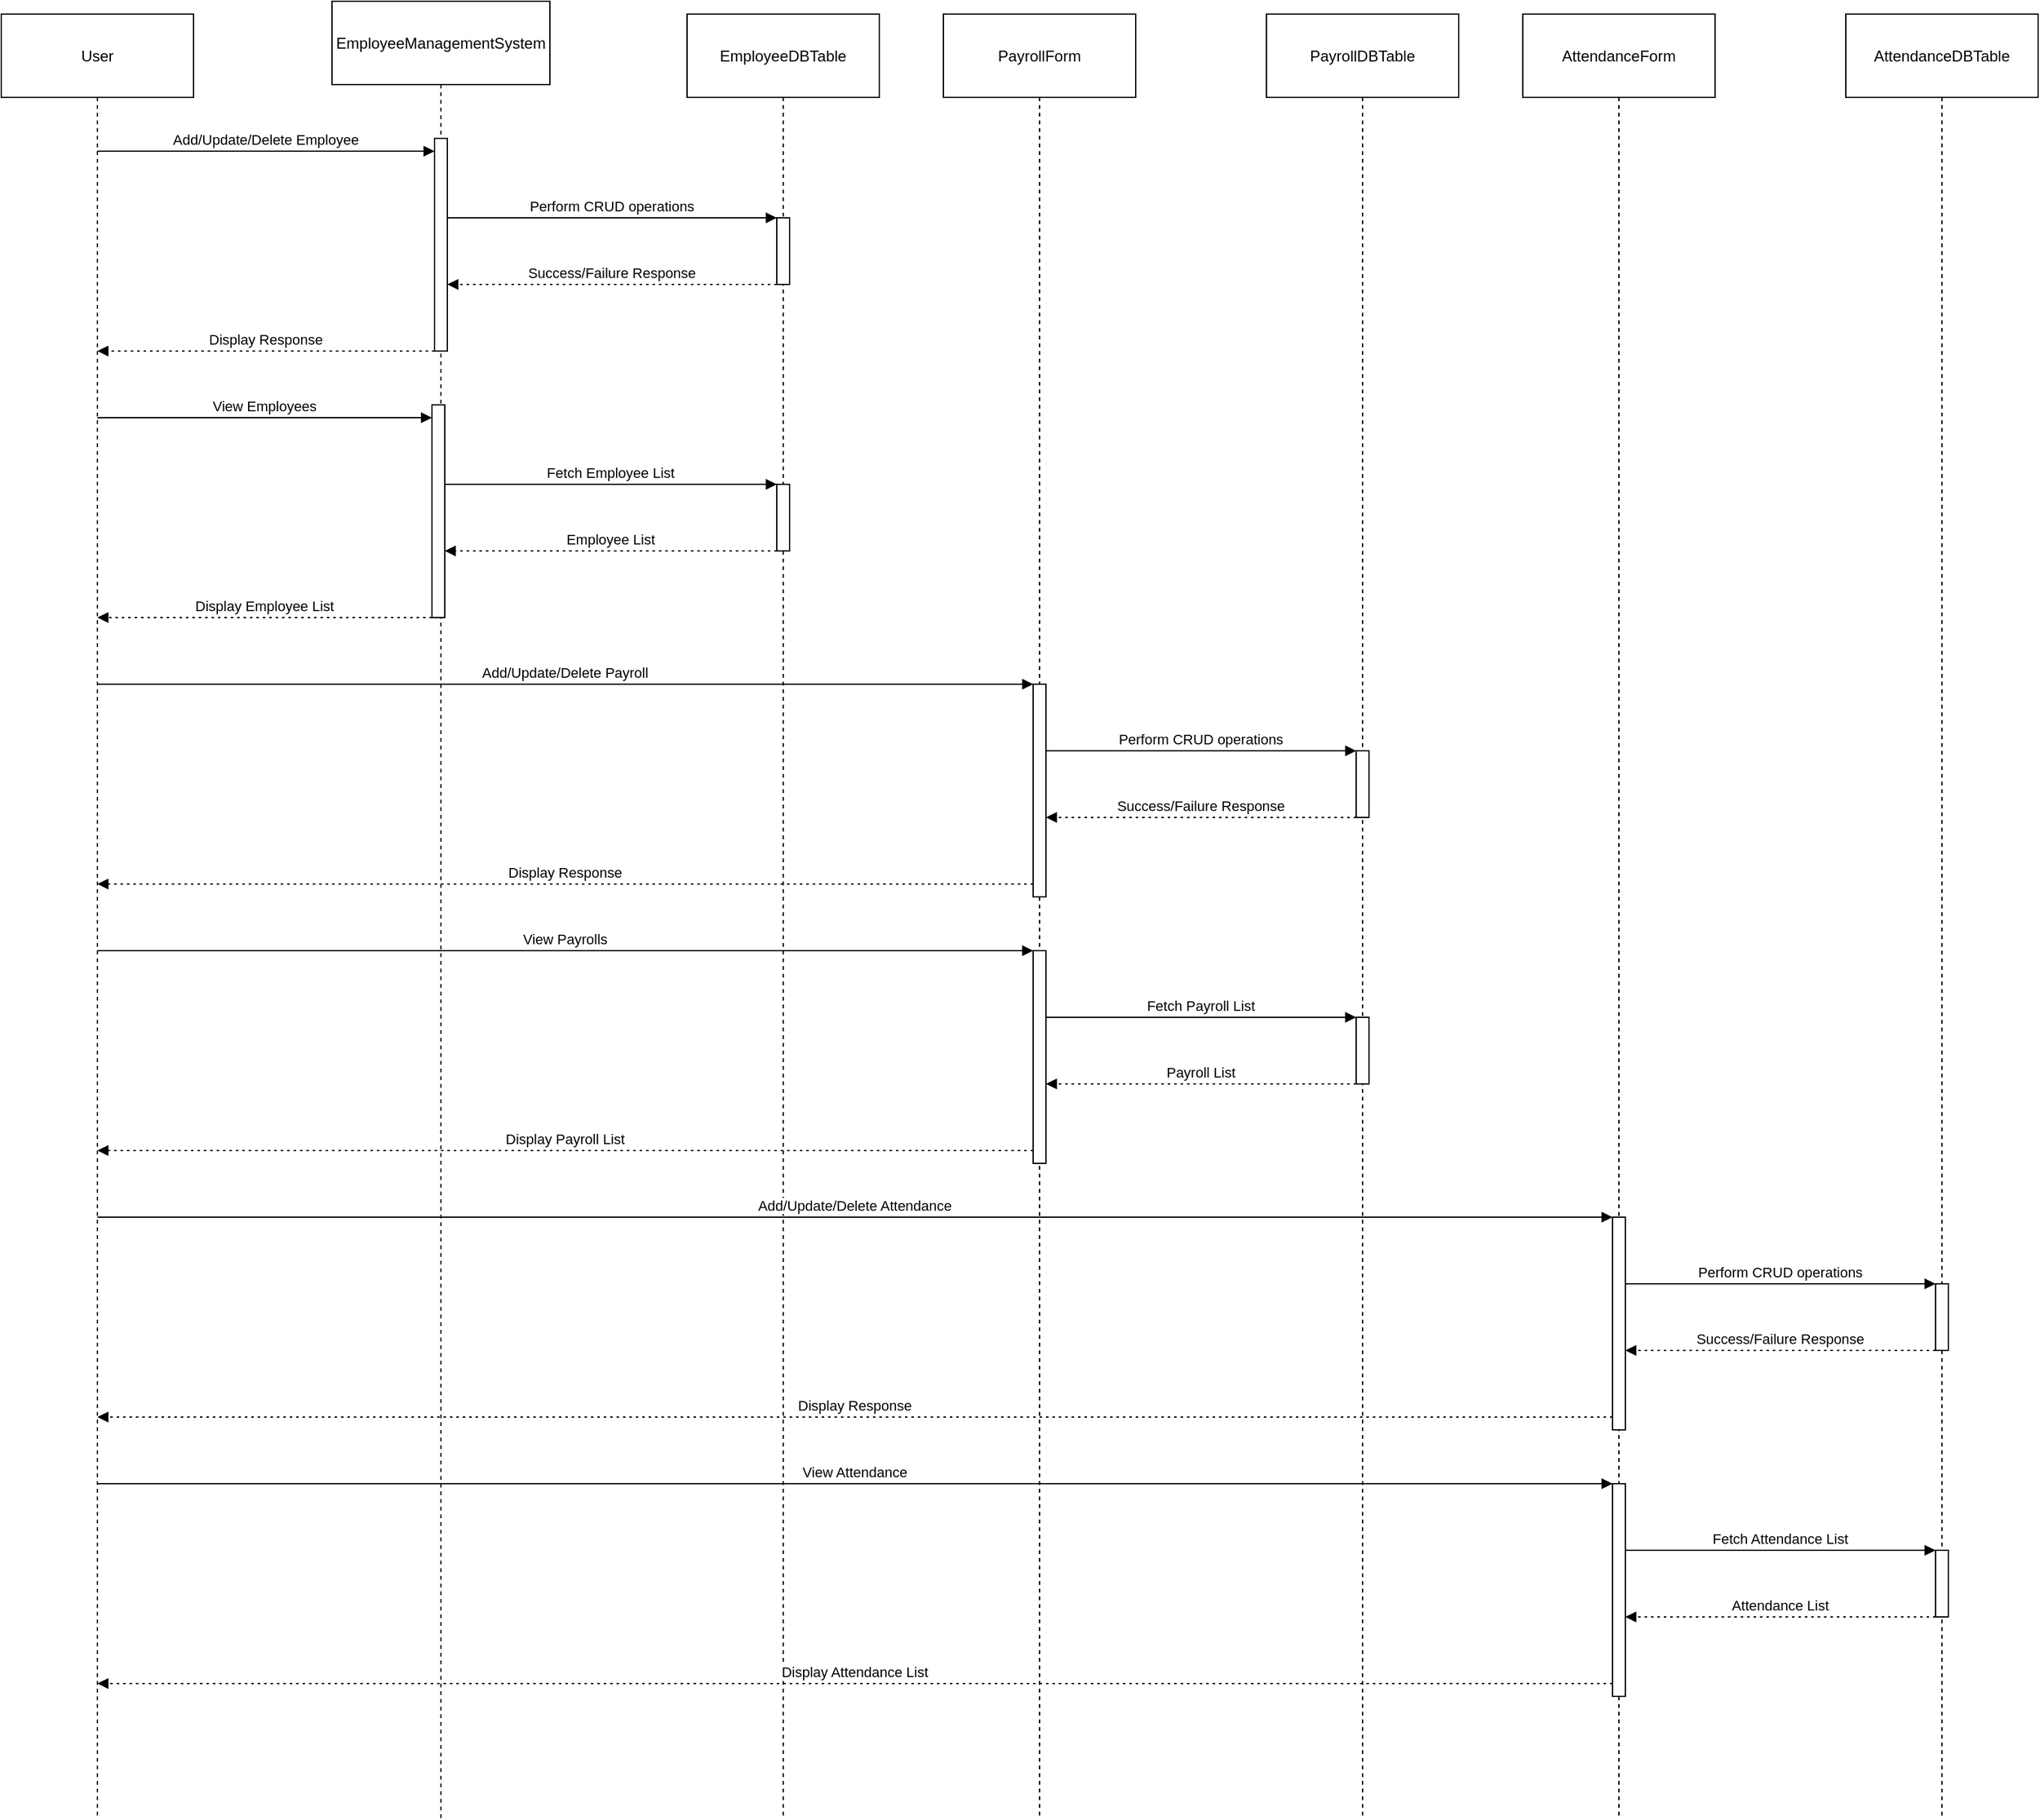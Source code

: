 <mxfile version="24.4.4" type="device">
  <diagram name="Page-1" id="FZE5oNrSAehELrIdYmne">
    <mxGraphModel dx="986" dy="467" grid="1" gridSize="10" guides="1" tooltips="1" connect="1" arrows="1" fold="1" page="1" pageScale="1" pageWidth="850" pageHeight="1100" math="0" shadow="0">
      <root>
        <mxCell id="0" />
        <mxCell id="1" parent="0" />
        <mxCell id="Ry9jA5pQjCQYoDPNr2ZG-1" value="User" style="shape=umlLifeline;perimeter=lifelinePerimeter;whiteSpace=wrap;container=1;dropTarget=0;collapsible=0;recursiveResize=0;outlineConnect=0;portConstraint=eastwest;newEdgeStyle={&quot;edgeStyle&quot;:&quot;elbowEdgeStyle&quot;,&quot;elbow&quot;:&quot;vertical&quot;,&quot;curved&quot;:0,&quot;rounded&quot;:0};size=65;" vertex="1" parent="1">
          <mxGeometry x="20" y="20" width="150" height="1408" as="geometry" />
        </mxCell>
        <mxCell id="Ry9jA5pQjCQYoDPNr2ZG-2" value="EmployeeManagementSystem" style="shape=umlLifeline;perimeter=lifelinePerimeter;whiteSpace=wrap;container=1;dropTarget=0;collapsible=0;recursiveResize=0;outlineConnect=0;portConstraint=eastwest;newEdgeStyle={&quot;edgeStyle&quot;:&quot;elbowEdgeStyle&quot;,&quot;elbow&quot;:&quot;vertical&quot;,&quot;curved&quot;:0,&quot;rounded&quot;:0};size=65;" vertex="1" parent="1">
          <mxGeometry x="278" y="10" width="170" height="1418" as="geometry" />
        </mxCell>
        <mxCell id="Ry9jA5pQjCQYoDPNr2ZG-3" value="" style="points=[];perimeter=orthogonalPerimeter;outlineConnect=0;targetShapes=umlLifeline;portConstraint=eastwest;newEdgeStyle={&quot;edgeStyle&quot;:&quot;elbowEdgeStyle&quot;,&quot;elbow&quot;:&quot;vertical&quot;,&quot;curved&quot;:0,&quot;rounded&quot;:0}" vertex="1" parent="Ry9jA5pQjCQYoDPNr2ZG-2">
          <mxGeometry x="80" y="107" width="10" height="166" as="geometry" />
        </mxCell>
        <mxCell id="Ry9jA5pQjCQYoDPNr2ZG-4" value="" style="points=[];perimeter=orthogonalPerimeter;outlineConnect=0;targetShapes=umlLifeline;portConstraint=eastwest;newEdgeStyle={&quot;edgeStyle&quot;:&quot;elbowEdgeStyle&quot;,&quot;elbow&quot;:&quot;vertical&quot;,&quot;curved&quot;:0,&quot;rounded&quot;:0}" vertex="1" parent="Ry9jA5pQjCQYoDPNr2ZG-2">
          <mxGeometry x="78" y="315" width="10" height="166" as="geometry" />
        </mxCell>
        <mxCell id="Ry9jA5pQjCQYoDPNr2ZG-5" value="EmployeeDBTable" style="shape=umlLifeline;perimeter=lifelinePerimeter;whiteSpace=wrap;container=1;dropTarget=0;collapsible=0;recursiveResize=0;outlineConnect=0;portConstraint=eastwest;newEdgeStyle={&quot;edgeStyle&quot;:&quot;elbowEdgeStyle&quot;,&quot;elbow&quot;:&quot;vertical&quot;,&quot;curved&quot;:0,&quot;rounded&quot;:0};size=65;" vertex="1" parent="1">
          <mxGeometry x="555" y="20" width="150" height="1408" as="geometry" />
        </mxCell>
        <mxCell id="Ry9jA5pQjCQYoDPNr2ZG-6" value="" style="points=[];perimeter=orthogonalPerimeter;outlineConnect=0;targetShapes=umlLifeline;portConstraint=eastwest;newEdgeStyle={&quot;edgeStyle&quot;:&quot;elbowEdgeStyle&quot;,&quot;elbow&quot;:&quot;vertical&quot;,&quot;curved&quot;:0,&quot;rounded&quot;:0}" vertex="1" parent="Ry9jA5pQjCQYoDPNr2ZG-5">
          <mxGeometry x="70" y="159" width="10" height="52" as="geometry" />
        </mxCell>
        <mxCell id="Ry9jA5pQjCQYoDPNr2ZG-7" value="" style="points=[];perimeter=orthogonalPerimeter;outlineConnect=0;targetShapes=umlLifeline;portConstraint=eastwest;newEdgeStyle={&quot;edgeStyle&quot;:&quot;elbowEdgeStyle&quot;,&quot;elbow&quot;:&quot;vertical&quot;,&quot;curved&quot;:0,&quot;rounded&quot;:0}" vertex="1" parent="Ry9jA5pQjCQYoDPNr2ZG-5">
          <mxGeometry x="70" y="367" width="10" height="52" as="geometry" />
        </mxCell>
        <mxCell id="Ry9jA5pQjCQYoDPNr2ZG-8" value="PayrollForm" style="shape=umlLifeline;perimeter=lifelinePerimeter;whiteSpace=wrap;container=1;dropTarget=0;collapsible=0;recursiveResize=0;outlineConnect=0;portConstraint=eastwest;newEdgeStyle={&quot;edgeStyle&quot;:&quot;elbowEdgeStyle&quot;,&quot;elbow&quot;:&quot;vertical&quot;,&quot;curved&quot;:0,&quot;rounded&quot;:0};size=65;" vertex="1" parent="1">
          <mxGeometry x="755" y="20" width="150" height="1408" as="geometry" />
        </mxCell>
        <mxCell id="Ry9jA5pQjCQYoDPNr2ZG-9" value="" style="points=[];perimeter=orthogonalPerimeter;outlineConnect=0;targetShapes=umlLifeline;portConstraint=eastwest;newEdgeStyle={&quot;edgeStyle&quot;:&quot;elbowEdgeStyle&quot;,&quot;elbow&quot;:&quot;vertical&quot;,&quot;curved&quot;:0,&quot;rounded&quot;:0}" vertex="1" parent="Ry9jA5pQjCQYoDPNr2ZG-8">
          <mxGeometry x="70" y="523" width="10" height="166" as="geometry" />
        </mxCell>
        <mxCell id="Ry9jA5pQjCQYoDPNr2ZG-10" value="" style="points=[];perimeter=orthogonalPerimeter;outlineConnect=0;targetShapes=umlLifeline;portConstraint=eastwest;newEdgeStyle={&quot;edgeStyle&quot;:&quot;elbowEdgeStyle&quot;,&quot;elbow&quot;:&quot;vertical&quot;,&quot;curved&quot;:0,&quot;rounded&quot;:0}" vertex="1" parent="Ry9jA5pQjCQYoDPNr2ZG-8">
          <mxGeometry x="70" y="731" width="10" height="166" as="geometry" />
        </mxCell>
        <mxCell id="Ry9jA5pQjCQYoDPNr2ZG-11" value="PayrollDBTable" style="shape=umlLifeline;perimeter=lifelinePerimeter;whiteSpace=wrap;container=1;dropTarget=0;collapsible=0;recursiveResize=0;outlineConnect=0;portConstraint=eastwest;newEdgeStyle={&quot;edgeStyle&quot;:&quot;elbowEdgeStyle&quot;,&quot;elbow&quot;:&quot;vertical&quot;,&quot;curved&quot;:0,&quot;rounded&quot;:0};size=65;" vertex="1" parent="1">
          <mxGeometry x="1007" y="20" width="150" height="1408" as="geometry" />
        </mxCell>
        <mxCell id="Ry9jA5pQjCQYoDPNr2ZG-12" value="" style="points=[];perimeter=orthogonalPerimeter;outlineConnect=0;targetShapes=umlLifeline;portConstraint=eastwest;newEdgeStyle={&quot;edgeStyle&quot;:&quot;elbowEdgeStyle&quot;,&quot;elbow&quot;:&quot;vertical&quot;,&quot;curved&quot;:0,&quot;rounded&quot;:0}" vertex="1" parent="Ry9jA5pQjCQYoDPNr2ZG-11">
          <mxGeometry x="70" y="575" width="10" height="52" as="geometry" />
        </mxCell>
        <mxCell id="Ry9jA5pQjCQYoDPNr2ZG-13" value="" style="points=[];perimeter=orthogonalPerimeter;outlineConnect=0;targetShapes=umlLifeline;portConstraint=eastwest;newEdgeStyle={&quot;edgeStyle&quot;:&quot;elbowEdgeStyle&quot;,&quot;elbow&quot;:&quot;vertical&quot;,&quot;curved&quot;:0,&quot;rounded&quot;:0}" vertex="1" parent="Ry9jA5pQjCQYoDPNr2ZG-11">
          <mxGeometry x="70" y="783" width="10" height="52" as="geometry" />
        </mxCell>
        <mxCell id="Ry9jA5pQjCQYoDPNr2ZG-14" value="AttendanceForm" style="shape=umlLifeline;perimeter=lifelinePerimeter;whiteSpace=wrap;container=1;dropTarget=0;collapsible=0;recursiveResize=0;outlineConnect=0;portConstraint=eastwest;newEdgeStyle={&quot;edgeStyle&quot;:&quot;elbowEdgeStyle&quot;,&quot;elbow&quot;:&quot;vertical&quot;,&quot;curved&quot;:0,&quot;rounded&quot;:0};size=65;" vertex="1" parent="1">
          <mxGeometry x="1207" y="20" width="150" height="1408" as="geometry" />
        </mxCell>
        <mxCell id="Ry9jA5pQjCQYoDPNr2ZG-15" value="" style="points=[];perimeter=orthogonalPerimeter;outlineConnect=0;targetShapes=umlLifeline;portConstraint=eastwest;newEdgeStyle={&quot;edgeStyle&quot;:&quot;elbowEdgeStyle&quot;,&quot;elbow&quot;:&quot;vertical&quot;,&quot;curved&quot;:0,&quot;rounded&quot;:0}" vertex="1" parent="Ry9jA5pQjCQYoDPNr2ZG-14">
          <mxGeometry x="70" y="939" width="10" height="166" as="geometry" />
        </mxCell>
        <mxCell id="Ry9jA5pQjCQYoDPNr2ZG-16" value="" style="points=[];perimeter=orthogonalPerimeter;outlineConnect=0;targetShapes=umlLifeline;portConstraint=eastwest;newEdgeStyle={&quot;edgeStyle&quot;:&quot;elbowEdgeStyle&quot;,&quot;elbow&quot;:&quot;vertical&quot;,&quot;curved&quot;:0,&quot;rounded&quot;:0}" vertex="1" parent="Ry9jA5pQjCQYoDPNr2ZG-14">
          <mxGeometry x="70" y="1147" width="10" height="166" as="geometry" />
        </mxCell>
        <mxCell id="Ry9jA5pQjCQYoDPNr2ZG-17" value="AttendanceDBTable" style="shape=umlLifeline;perimeter=lifelinePerimeter;whiteSpace=wrap;container=1;dropTarget=0;collapsible=0;recursiveResize=0;outlineConnect=0;portConstraint=eastwest;newEdgeStyle={&quot;edgeStyle&quot;:&quot;elbowEdgeStyle&quot;,&quot;elbow&quot;:&quot;vertical&quot;,&quot;curved&quot;:0,&quot;rounded&quot;:0};size=65;" vertex="1" parent="1">
          <mxGeometry x="1459" y="20" width="150" height="1408" as="geometry" />
        </mxCell>
        <mxCell id="Ry9jA5pQjCQYoDPNr2ZG-18" value="" style="points=[];perimeter=orthogonalPerimeter;outlineConnect=0;targetShapes=umlLifeline;portConstraint=eastwest;newEdgeStyle={&quot;edgeStyle&quot;:&quot;elbowEdgeStyle&quot;,&quot;elbow&quot;:&quot;vertical&quot;,&quot;curved&quot;:0,&quot;rounded&quot;:0}" vertex="1" parent="Ry9jA5pQjCQYoDPNr2ZG-17">
          <mxGeometry x="70" y="991" width="10" height="52" as="geometry" />
        </mxCell>
        <mxCell id="Ry9jA5pQjCQYoDPNr2ZG-19" value="" style="points=[];perimeter=orthogonalPerimeter;outlineConnect=0;targetShapes=umlLifeline;portConstraint=eastwest;newEdgeStyle={&quot;edgeStyle&quot;:&quot;elbowEdgeStyle&quot;,&quot;elbow&quot;:&quot;vertical&quot;,&quot;curved&quot;:0,&quot;rounded&quot;:0}" vertex="1" parent="Ry9jA5pQjCQYoDPNr2ZG-17">
          <mxGeometry x="70" y="1199" width="10" height="52" as="geometry" />
        </mxCell>
        <mxCell id="Ry9jA5pQjCQYoDPNr2ZG-20" value="Add/Update/Delete Employee" style="verticalAlign=bottom;endArrow=block;edgeStyle=elbowEdgeStyle;elbow=vertical;curved=0;rounded=0;" edge="1" parent="1" source="Ry9jA5pQjCQYoDPNr2ZG-1" target="Ry9jA5pQjCQYoDPNr2ZG-3">
          <mxGeometry relative="1" as="geometry">
            <Array as="points">
              <mxPoint x="247" y="127" />
            </Array>
          </mxGeometry>
        </mxCell>
        <mxCell id="Ry9jA5pQjCQYoDPNr2ZG-21" value="Perform CRUD operations" style="verticalAlign=bottom;endArrow=block;edgeStyle=elbowEdgeStyle;elbow=vertical;curved=0;rounded=0;" edge="1" parent="1" source="Ry9jA5pQjCQYoDPNr2ZG-3" target="Ry9jA5pQjCQYoDPNr2ZG-6">
          <mxGeometry relative="1" as="geometry">
            <Array as="points">
              <mxPoint x="517" y="179" />
            </Array>
          </mxGeometry>
        </mxCell>
        <mxCell id="Ry9jA5pQjCQYoDPNr2ZG-22" value="Success/Failure Response" style="verticalAlign=bottom;endArrow=block;edgeStyle=elbowEdgeStyle;elbow=vertical;curved=0;rounded=0;dashed=1;dashPattern=2 3;" edge="1" parent="1" source="Ry9jA5pQjCQYoDPNr2ZG-6" target="Ry9jA5pQjCQYoDPNr2ZG-3">
          <mxGeometry relative="1" as="geometry">
            <Array as="points">
              <mxPoint x="514" y="231" />
            </Array>
          </mxGeometry>
        </mxCell>
        <mxCell id="Ry9jA5pQjCQYoDPNr2ZG-23" value="Display Response" style="verticalAlign=bottom;endArrow=block;edgeStyle=elbowEdgeStyle;elbow=vertical;curved=0;rounded=0;dashed=1;dashPattern=2 3;" edge="1" parent="1" source="Ry9jA5pQjCQYoDPNr2ZG-3" target="Ry9jA5pQjCQYoDPNr2ZG-1">
          <mxGeometry relative="1" as="geometry">
            <Array as="points">
              <mxPoint x="244" y="283" />
            </Array>
          </mxGeometry>
        </mxCell>
        <mxCell id="Ry9jA5pQjCQYoDPNr2ZG-24" value="View Employees" style="verticalAlign=bottom;endArrow=block;edgeStyle=elbowEdgeStyle;elbow=vertical;curved=0;rounded=0;" edge="1" parent="1" source="Ry9jA5pQjCQYoDPNr2ZG-1" target="Ry9jA5pQjCQYoDPNr2ZG-4">
          <mxGeometry relative="1" as="geometry">
            <Array as="points">
              <mxPoint x="247" y="335" />
            </Array>
          </mxGeometry>
        </mxCell>
        <mxCell id="Ry9jA5pQjCQYoDPNr2ZG-25" value="Fetch Employee List" style="verticalAlign=bottom;endArrow=block;edgeStyle=elbowEdgeStyle;elbow=vertical;curved=0;rounded=0;" edge="1" parent="1" source="Ry9jA5pQjCQYoDPNr2ZG-4" target="Ry9jA5pQjCQYoDPNr2ZG-7">
          <mxGeometry relative="1" as="geometry">
            <Array as="points">
              <mxPoint x="517" y="387" />
            </Array>
          </mxGeometry>
        </mxCell>
        <mxCell id="Ry9jA5pQjCQYoDPNr2ZG-26" value="Employee List" style="verticalAlign=bottom;endArrow=block;edgeStyle=elbowEdgeStyle;elbow=vertical;curved=0;rounded=0;dashed=1;dashPattern=2 3;" edge="1" parent="1" source="Ry9jA5pQjCQYoDPNr2ZG-7" target="Ry9jA5pQjCQYoDPNr2ZG-4">
          <mxGeometry relative="1" as="geometry">
            <Array as="points">
              <mxPoint x="514" y="439" />
            </Array>
          </mxGeometry>
        </mxCell>
        <mxCell id="Ry9jA5pQjCQYoDPNr2ZG-27" value="Display Employee List" style="verticalAlign=bottom;endArrow=block;edgeStyle=elbowEdgeStyle;elbow=vertical;curved=0;rounded=0;dashed=1;dashPattern=2 3;" edge="1" parent="1" source="Ry9jA5pQjCQYoDPNr2ZG-4" target="Ry9jA5pQjCQYoDPNr2ZG-1">
          <mxGeometry relative="1" as="geometry">
            <Array as="points">
              <mxPoint x="244" y="491" />
            </Array>
          </mxGeometry>
        </mxCell>
        <mxCell id="Ry9jA5pQjCQYoDPNr2ZG-28" value="Add/Update/Delete Payroll" style="verticalAlign=bottom;endArrow=block;edgeStyle=elbowEdgeStyle;elbow=vertical;curved=0;rounded=0;" edge="1" parent="1" source="Ry9jA5pQjCQYoDPNr2ZG-1" target="Ry9jA5pQjCQYoDPNr2ZG-9">
          <mxGeometry relative="1" as="geometry">
            <Array as="points">
              <mxPoint x="473" y="543" />
            </Array>
          </mxGeometry>
        </mxCell>
        <mxCell id="Ry9jA5pQjCQYoDPNr2ZG-29" value="Perform CRUD operations" style="verticalAlign=bottom;endArrow=block;edgeStyle=elbowEdgeStyle;elbow=vertical;curved=0;rounded=0;" edge="1" parent="1" source="Ry9jA5pQjCQYoDPNr2ZG-9" target="Ry9jA5pQjCQYoDPNr2ZG-12">
          <mxGeometry relative="1" as="geometry">
            <Array as="points">
              <mxPoint x="969" y="595" />
            </Array>
          </mxGeometry>
        </mxCell>
        <mxCell id="Ry9jA5pQjCQYoDPNr2ZG-30" value="Success/Failure Response" style="verticalAlign=bottom;endArrow=block;edgeStyle=elbowEdgeStyle;elbow=vertical;curved=0;rounded=0;dashed=1;dashPattern=2 3;" edge="1" parent="1" source="Ry9jA5pQjCQYoDPNr2ZG-12" target="Ry9jA5pQjCQYoDPNr2ZG-9">
          <mxGeometry relative="1" as="geometry">
            <Array as="points">
              <mxPoint x="966" y="647" />
            </Array>
          </mxGeometry>
        </mxCell>
        <mxCell id="Ry9jA5pQjCQYoDPNr2ZG-31" value="Display Response" style="verticalAlign=bottom;endArrow=block;edgeStyle=elbowEdgeStyle;elbow=vertical;curved=0;rounded=0;dashed=1;dashPattern=2 3;" edge="1" parent="1" source="Ry9jA5pQjCQYoDPNr2ZG-9" target="Ry9jA5pQjCQYoDPNr2ZG-1">
          <mxGeometry relative="1" as="geometry">
            <Array as="points">
              <mxPoint x="470" y="699" />
            </Array>
          </mxGeometry>
        </mxCell>
        <mxCell id="Ry9jA5pQjCQYoDPNr2ZG-32" value="View Payrolls" style="verticalAlign=bottom;endArrow=block;edgeStyle=elbowEdgeStyle;elbow=vertical;curved=0;rounded=0;" edge="1" parent="1" source="Ry9jA5pQjCQYoDPNr2ZG-1" target="Ry9jA5pQjCQYoDPNr2ZG-10">
          <mxGeometry relative="1" as="geometry">
            <Array as="points">
              <mxPoint x="473" y="751" />
            </Array>
          </mxGeometry>
        </mxCell>
        <mxCell id="Ry9jA5pQjCQYoDPNr2ZG-33" value="Fetch Payroll List" style="verticalAlign=bottom;endArrow=block;edgeStyle=elbowEdgeStyle;elbow=vertical;curved=0;rounded=0;" edge="1" parent="1" source="Ry9jA5pQjCQYoDPNr2ZG-10" target="Ry9jA5pQjCQYoDPNr2ZG-13">
          <mxGeometry relative="1" as="geometry">
            <Array as="points">
              <mxPoint x="969" y="803" />
            </Array>
          </mxGeometry>
        </mxCell>
        <mxCell id="Ry9jA5pQjCQYoDPNr2ZG-34" value="Payroll List" style="verticalAlign=bottom;endArrow=block;edgeStyle=elbowEdgeStyle;elbow=vertical;curved=0;rounded=0;dashed=1;dashPattern=2 3;" edge="1" parent="1" source="Ry9jA5pQjCQYoDPNr2ZG-13" target="Ry9jA5pQjCQYoDPNr2ZG-10">
          <mxGeometry relative="1" as="geometry">
            <Array as="points">
              <mxPoint x="966" y="855" />
            </Array>
          </mxGeometry>
        </mxCell>
        <mxCell id="Ry9jA5pQjCQYoDPNr2ZG-35" value="Display Payroll List" style="verticalAlign=bottom;endArrow=block;edgeStyle=elbowEdgeStyle;elbow=vertical;curved=0;rounded=0;dashed=1;dashPattern=2 3;" edge="1" parent="1" source="Ry9jA5pQjCQYoDPNr2ZG-10" target="Ry9jA5pQjCQYoDPNr2ZG-1">
          <mxGeometry relative="1" as="geometry">
            <Array as="points">
              <mxPoint x="470" y="907" />
            </Array>
          </mxGeometry>
        </mxCell>
        <mxCell id="Ry9jA5pQjCQYoDPNr2ZG-36" value="Add/Update/Delete Attendance" style="verticalAlign=bottom;endArrow=block;edgeStyle=elbowEdgeStyle;elbow=vertical;curved=0;rounded=0;" edge="1" parent="1" source="Ry9jA5pQjCQYoDPNr2ZG-1" target="Ry9jA5pQjCQYoDPNr2ZG-15">
          <mxGeometry relative="1" as="geometry">
            <Array as="points">
              <mxPoint x="699" y="959" />
            </Array>
          </mxGeometry>
        </mxCell>
        <mxCell id="Ry9jA5pQjCQYoDPNr2ZG-37" value="Perform CRUD operations" style="verticalAlign=bottom;endArrow=block;edgeStyle=elbowEdgeStyle;elbow=vertical;curved=0;rounded=0;" edge="1" parent="1" source="Ry9jA5pQjCQYoDPNr2ZG-15" target="Ry9jA5pQjCQYoDPNr2ZG-18">
          <mxGeometry relative="1" as="geometry">
            <Array as="points">
              <mxPoint x="1421" y="1011" />
            </Array>
          </mxGeometry>
        </mxCell>
        <mxCell id="Ry9jA5pQjCQYoDPNr2ZG-38" value="Success/Failure Response" style="verticalAlign=bottom;endArrow=block;edgeStyle=elbowEdgeStyle;elbow=vertical;curved=0;rounded=0;dashed=1;dashPattern=2 3;" edge="1" parent="1" source="Ry9jA5pQjCQYoDPNr2ZG-18" target="Ry9jA5pQjCQYoDPNr2ZG-15">
          <mxGeometry relative="1" as="geometry">
            <Array as="points">
              <mxPoint x="1418" y="1063" />
            </Array>
          </mxGeometry>
        </mxCell>
        <mxCell id="Ry9jA5pQjCQYoDPNr2ZG-39" value="Display Response" style="verticalAlign=bottom;endArrow=block;edgeStyle=elbowEdgeStyle;elbow=vertical;curved=0;rounded=0;dashed=1;dashPattern=2 3;" edge="1" parent="1" source="Ry9jA5pQjCQYoDPNr2ZG-15" target="Ry9jA5pQjCQYoDPNr2ZG-1">
          <mxGeometry relative="1" as="geometry">
            <Array as="points">
              <mxPoint x="696" y="1115" />
            </Array>
          </mxGeometry>
        </mxCell>
        <mxCell id="Ry9jA5pQjCQYoDPNr2ZG-40" value="View Attendance" style="verticalAlign=bottom;endArrow=block;edgeStyle=elbowEdgeStyle;elbow=vertical;curved=0;rounded=0;" edge="1" parent="1" source="Ry9jA5pQjCQYoDPNr2ZG-1" target="Ry9jA5pQjCQYoDPNr2ZG-16">
          <mxGeometry relative="1" as="geometry">
            <Array as="points">
              <mxPoint x="699" y="1167" />
            </Array>
          </mxGeometry>
        </mxCell>
        <mxCell id="Ry9jA5pQjCQYoDPNr2ZG-41" value="Fetch Attendance List" style="verticalAlign=bottom;endArrow=block;edgeStyle=elbowEdgeStyle;elbow=vertical;curved=0;rounded=0;" edge="1" parent="1" source="Ry9jA5pQjCQYoDPNr2ZG-16" target="Ry9jA5pQjCQYoDPNr2ZG-19">
          <mxGeometry relative="1" as="geometry">
            <Array as="points">
              <mxPoint x="1421" y="1219" />
            </Array>
          </mxGeometry>
        </mxCell>
        <mxCell id="Ry9jA5pQjCQYoDPNr2ZG-42" value="Attendance List" style="verticalAlign=bottom;endArrow=block;edgeStyle=elbowEdgeStyle;elbow=vertical;curved=0;rounded=0;dashed=1;dashPattern=2 3;" edge="1" parent="1" source="Ry9jA5pQjCQYoDPNr2ZG-19" target="Ry9jA5pQjCQYoDPNr2ZG-16">
          <mxGeometry relative="1" as="geometry">
            <Array as="points">
              <mxPoint x="1418" y="1271" />
            </Array>
          </mxGeometry>
        </mxCell>
        <mxCell id="Ry9jA5pQjCQYoDPNr2ZG-43" value="Display Attendance List" style="verticalAlign=bottom;endArrow=block;edgeStyle=elbowEdgeStyle;elbow=vertical;curved=0;rounded=0;dashed=1;dashPattern=2 3;" edge="1" parent="1" source="Ry9jA5pQjCQYoDPNr2ZG-16" target="Ry9jA5pQjCQYoDPNr2ZG-1">
          <mxGeometry relative="1" as="geometry">
            <Array as="points">
              <mxPoint x="696" y="1323" />
            </Array>
          </mxGeometry>
        </mxCell>
      </root>
    </mxGraphModel>
  </diagram>
</mxfile>
